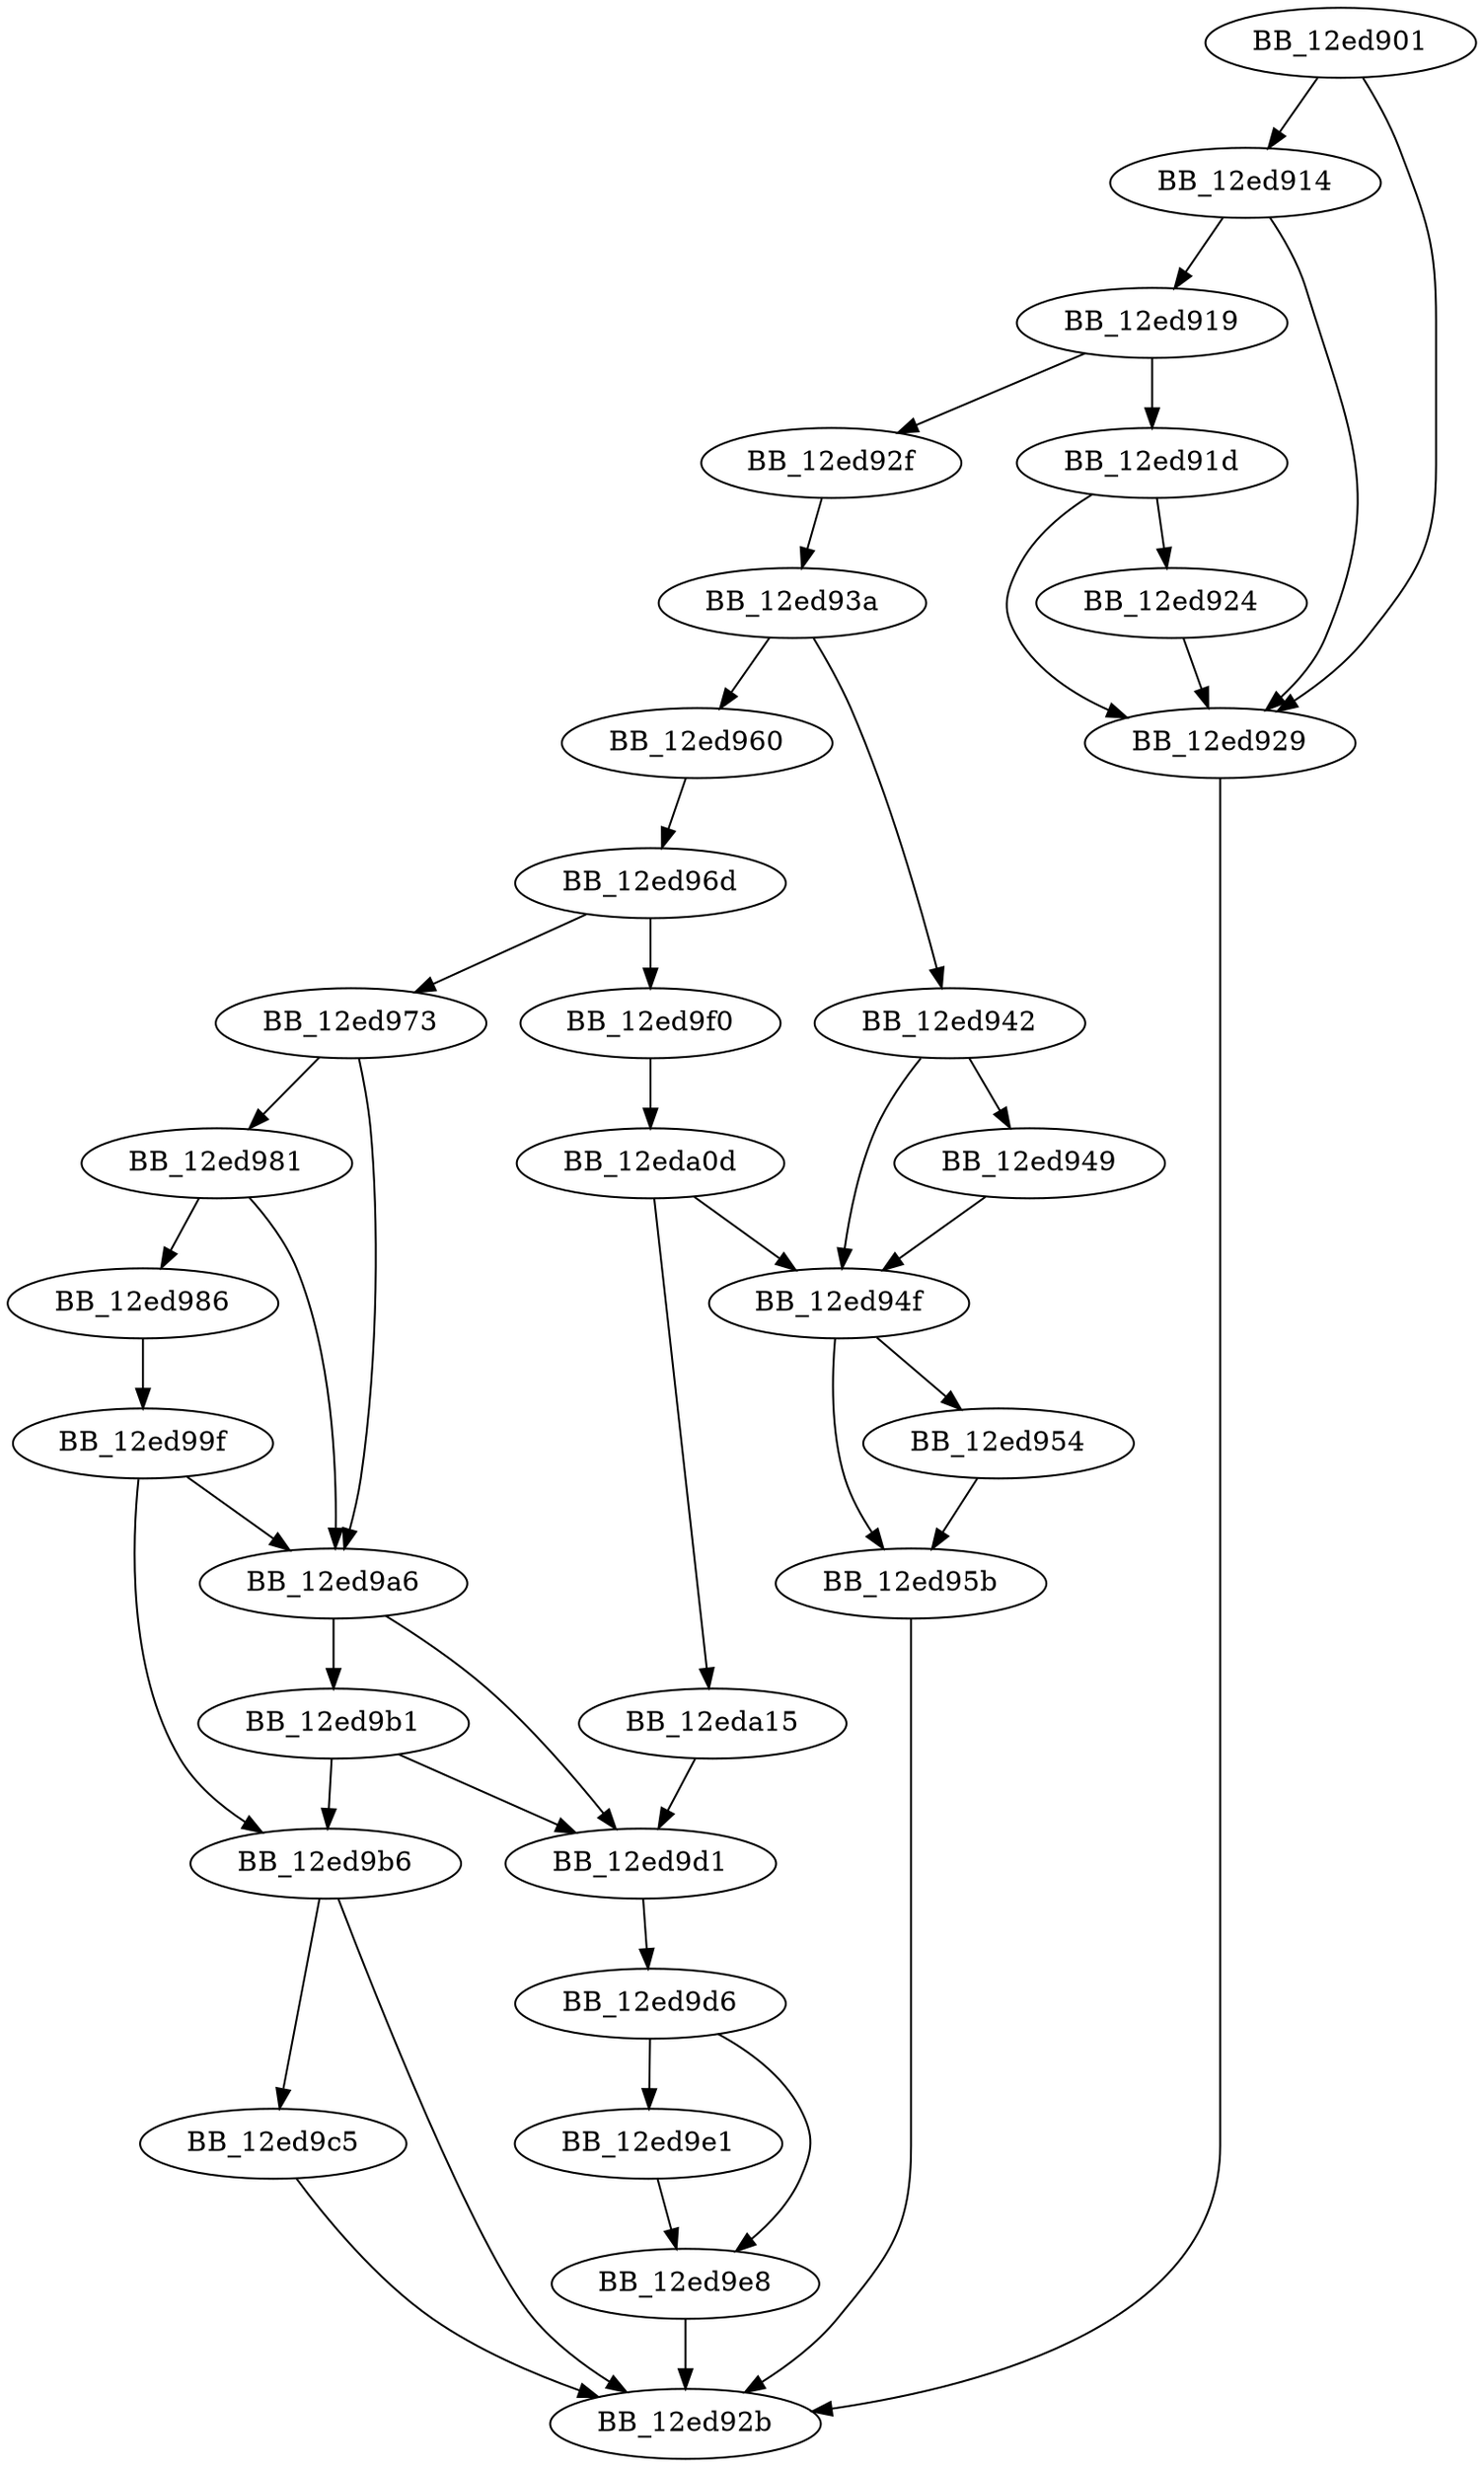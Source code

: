 DiGraph __mbtowc_l{
BB_12ed901->BB_12ed914
BB_12ed901->BB_12ed929
BB_12ed914->BB_12ed919
BB_12ed914->BB_12ed929
BB_12ed919->BB_12ed91d
BB_12ed919->BB_12ed92f
BB_12ed91d->BB_12ed924
BB_12ed91d->BB_12ed929
BB_12ed924->BB_12ed929
BB_12ed929->BB_12ed92b
BB_12ed92f->BB_12ed93a
BB_12ed93a->BB_12ed942
BB_12ed93a->BB_12ed960
BB_12ed942->BB_12ed949
BB_12ed942->BB_12ed94f
BB_12ed949->BB_12ed94f
BB_12ed94f->BB_12ed954
BB_12ed94f->BB_12ed95b
BB_12ed954->BB_12ed95b
BB_12ed95b->BB_12ed92b
BB_12ed960->BB_12ed96d
BB_12ed96d->BB_12ed973
BB_12ed96d->BB_12ed9f0
BB_12ed973->BB_12ed981
BB_12ed973->BB_12ed9a6
BB_12ed981->BB_12ed986
BB_12ed981->BB_12ed9a6
BB_12ed986->BB_12ed99f
BB_12ed99f->BB_12ed9a6
BB_12ed99f->BB_12ed9b6
BB_12ed9a6->BB_12ed9b1
BB_12ed9a6->BB_12ed9d1
BB_12ed9b1->BB_12ed9b6
BB_12ed9b1->BB_12ed9d1
BB_12ed9b6->BB_12ed92b
BB_12ed9b6->BB_12ed9c5
BB_12ed9c5->BB_12ed92b
BB_12ed9d1->BB_12ed9d6
BB_12ed9d6->BB_12ed9e1
BB_12ed9d6->BB_12ed9e8
BB_12ed9e1->BB_12ed9e8
BB_12ed9e8->BB_12ed92b
BB_12ed9f0->BB_12eda0d
BB_12eda0d->BB_12ed94f
BB_12eda0d->BB_12eda15
BB_12eda15->BB_12ed9d1
}
